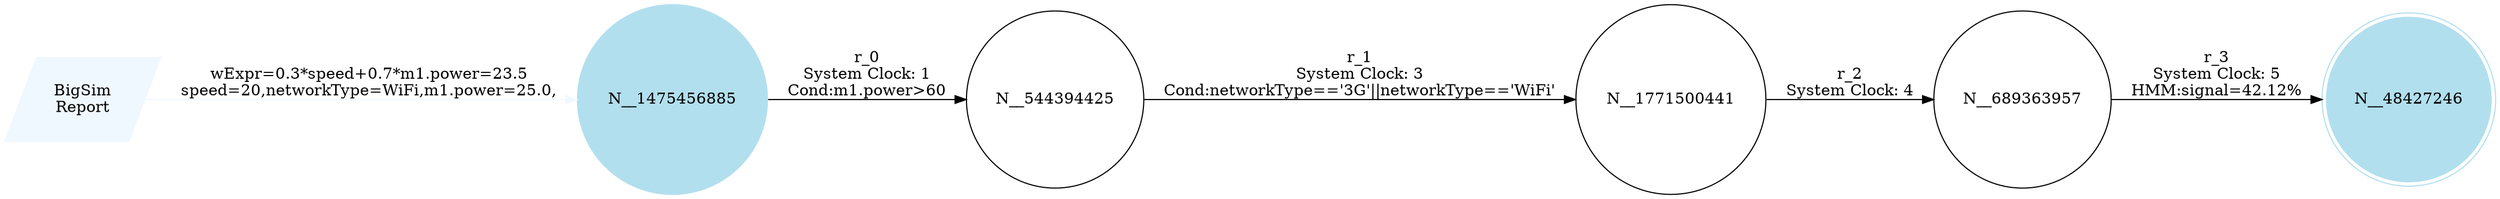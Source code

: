 digraph reaction_graph {
   rankdir=LR;
   Node [shape = circle];
   BigSim_Report [shape = parallelogram color = aliceblue style=filled label="BigSim
Report"];
BigSim_Report -> N__1475456885[color = aliceblue label = "wExpr=0.3*speed+0.7*m1.power=23.5
speed=20,networkType=WiFi,m1.power=25.0,"];
 N__1475456885
 [shape=circle, color=lightblue2, style=filled];
N__1475456885
[ ];
 N__1475456885 -> N__544394425[ label = "r_0
System Clock: 1
Cond:m1.power>60"];
N__689363957
[ ];
 N__689363957 -> N__48427246[ label = "r_3
System Clock: 5
HMM:signal=42.12%"];
N__48427246
[ shape = doublecircle, color=lightblue2, style=filled, ];
N__544394425
[ ];
 N__544394425 -> N__1771500441[ label = "r_1
System Clock: 3
Cond:networkType=='3G'||networkType=='WiFi'"];
N__1771500441
[ ];
 N__1771500441 -> N__689363957[ label = "r_2
System Clock: 4"];
}
